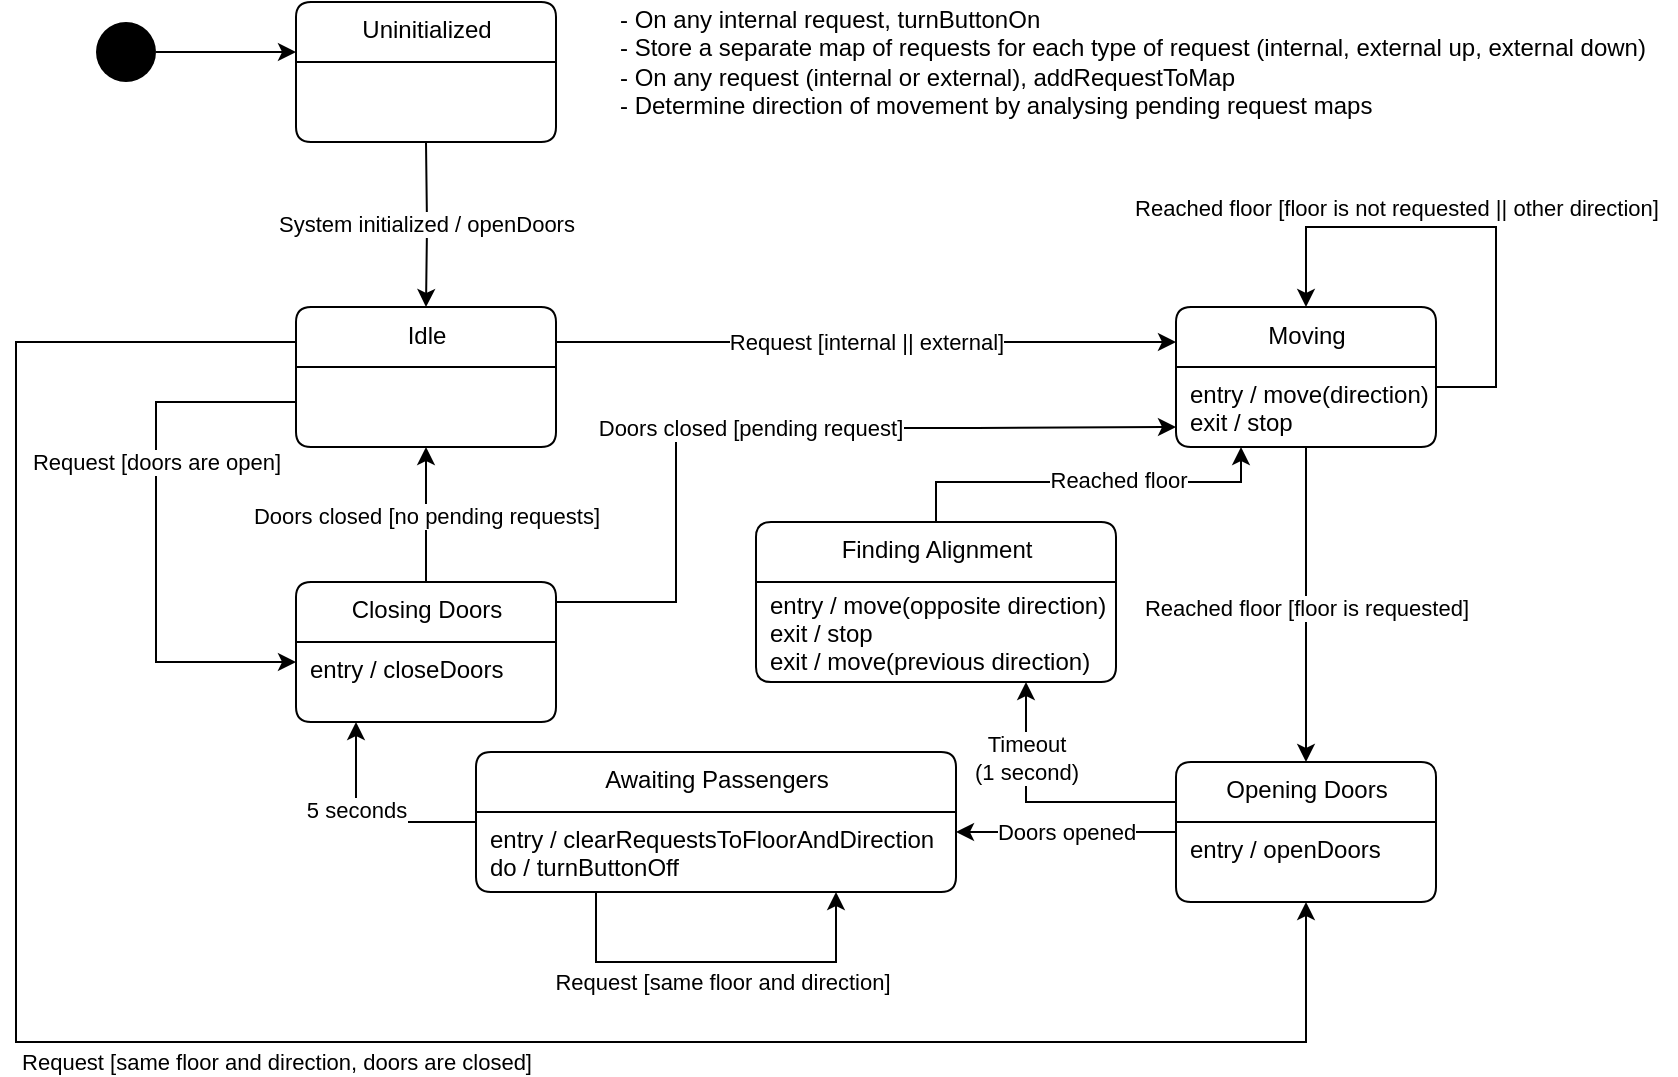 <mxfile>
    <diagram id="oifts4adpvqHhOhjiGYB" name="Page-1">
        <mxGraphModel dx="765" dy="386" grid="1" gridSize="10" guides="1" tooltips="1" connect="1" arrows="1" fold="1" page="1" pageScale="1" pageWidth="850" pageHeight="1100" background="#FFFFFF" math="0" shadow="0">
            <root>
                <mxCell id="0"/>
                <mxCell id="1" parent="0"/>
                <mxCell id="15" style="edgeStyle=orthogonalEdgeStyle;rounded=0;orthogonalLoop=1;jettySize=auto;html=1;entryX=0;entryY=0.5;entryDx=0;entryDy=0;" parent="1" source="7" edge="1">
                    <mxGeometry relative="1" as="geometry">
                        <mxPoint x="160" y="65" as="targetPoint"/>
                    </mxGeometry>
                </mxCell>
                <mxCell id="7" value="" style="ellipse;fillColor=#000000;strokeColor=none;" parent="1" vertex="1">
                    <mxGeometry x="60" y="50" width="30" height="30" as="geometry"/>
                </mxCell>
                <mxCell id="11" value="Reached floor [floor is requested]" style="edgeStyle=orthogonalEdgeStyle;rounded=0;orthogonalLoop=1;jettySize=auto;html=1;entryX=0.5;entryY=0;entryDx=0;entryDy=0;exitX=0.5;exitY=1;exitDx=0;exitDy=0;" parent="1" source="17" target="26" edge="1">
                    <mxGeometry x="0.015" relative="1" as="geometry">
                        <mxPoint x="555" y="312.5" as="sourcePoint"/>
                        <mxPoint x="235" y="255" as="targetPoint"/>
                        <Array as="points">
                            <mxPoint x="665" y="290"/>
                            <mxPoint x="665" y="290"/>
                        </Array>
                        <mxPoint as="offset"/>
                    </mxGeometry>
                </mxCell>
                <mxCell id="18" value="Request [internal || external]" style="edgeStyle=orthogonalEdgeStyle;rounded=0;orthogonalLoop=1;jettySize=auto;html=1;entryX=0;entryY=0.25;entryDx=0;entryDy=0;exitX=1;exitY=0.25;exitDx=0;exitDy=0;" parent="1" source="13" target="16" edge="1">
                    <mxGeometry relative="1" as="geometry">
                        <mxPoint x="470" y="220" as="targetPoint"/>
                        <Array as="points"/>
                    </mxGeometry>
                </mxCell>
                <mxCell id="49" style="edgeStyle=orthogonalEdgeStyle;rounded=0;orthogonalLoop=1;jettySize=auto;html=1;entryX=0;entryY=0.25;entryDx=0;entryDy=0;" parent="1" source="13" target="25" edge="1">
                    <mxGeometry relative="1" as="geometry">
                        <Array as="points">
                            <mxPoint x="90" y="240"/>
                            <mxPoint x="90" y="370"/>
                        </Array>
                    </mxGeometry>
                </mxCell>
                <mxCell id="50" value="Request [doors are open]" style="edgeLabel;html=1;align=center;verticalAlign=middle;resizable=0;points=[];" parent="49" vertex="1" connectable="0">
                    <mxGeometry x="-0.152" y="1" relative="1" as="geometry">
                        <mxPoint x="-1" y="-15" as="offset"/>
                    </mxGeometry>
                </mxCell>
                <mxCell id="51" style="edgeStyle=orthogonalEdgeStyle;rounded=0;orthogonalLoop=1;jettySize=auto;html=1;entryX=0.5;entryY=1;entryDx=0;entryDy=0;" parent="1" source="13" target="27" edge="1">
                    <mxGeometry relative="1" as="geometry">
                        <Array as="points">
                            <mxPoint x="20" y="210"/>
                            <mxPoint x="20" y="560"/>
                            <mxPoint x="665" y="560"/>
                        </Array>
                    </mxGeometry>
                </mxCell>
                <mxCell id="52" value="Request [same floor and direction, doors are closed]" style="edgeLabel;html=1;align=center;verticalAlign=middle;resizable=0;points=[];" parent="51" vertex="1" connectable="0">
                    <mxGeometry x="-0.393" y="2" relative="1" as="geometry">
                        <mxPoint x="128" y="134" as="offset"/>
                    </mxGeometry>
                </mxCell>
                <mxCell id="13" value="Idle" style="swimlane;fontStyle=0;align=center;verticalAlign=top;childLayout=stackLayout;horizontal=1;startSize=30;horizontalStack=0;resizeParent=1;resizeParentMax=0;resizeLast=0;collapsible=0;marginBottom=0;html=1;rounded=1;absoluteArcSize=1;arcSize=15;glass=0;backgroundOutline=0;" parent="1" vertex="1">
                    <mxGeometry x="160" y="192.5" width="130" height="70" as="geometry"/>
                </mxCell>
                <mxCell id="16" value="Moving" style="swimlane;fontStyle=0;align=center;verticalAlign=top;childLayout=stackLayout;horizontal=1;startSize=30;horizontalStack=0;resizeParent=1;resizeParentMax=0;resizeLast=0;collapsible=0;marginBottom=0;html=1;rounded=1;absoluteArcSize=1;arcSize=15;glass=0;backgroundOutline=0;" parent="1" vertex="1">
                    <mxGeometry x="600" y="192.5" width="130" height="70" as="geometry"/>
                </mxCell>
                <mxCell id="22" value="Reached floor [floor is not requested || other direction]" style="edgeStyle=orthogonalEdgeStyle;rounded=0;orthogonalLoop=1;jettySize=auto;html=1;entryX=0.5;entryY=0;entryDx=0;entryDy=0;" parent="16" source="17" target="16" edge="1">
                    <mxGeometry x="0.306" y="-10" relative="1" as="geometry">
                        <Array as="points">
                            <mxPoint x="160" y="40"/>
                            <mxPoint x="160" y="-40"/>
                            <mxPoint x="65" y="-40"/>
                        </Array>
                        <mxPoint as="offset"/>
                    </mxGeometry>
                </mxCell>
                <mxCell id="17" value="entry / move(direction)&#10;exit / stop" style="fillColor=none;strokeColor=none;align=left;verticalAlign=middle;spacingLeft=5;" parent="16" vertex="1">
                    <mxGeometry y="30" width="130" height="40" as="geometry"/>
                </mxCell>
                <mxCell id="33" value="Doors closed [no pending requests]" style="edgeStyle=orthogonalEdgeStyle;rounded=0;orthogonalLoop=1;jettySize=auto;html=1;entryX=0.5;entryY=1;entryDx=0;entryDy=0;" parent="1" source="24" edge="1">
                    <mxGeometry relative="1" as="geometry">
                        <mxPoint x="225" y="262.5" as="targetPoint"/>
                    </mxGeometry>
                </mxCell>
                <mxCell id="37" value="Doors closed [pending request]" style="edgeStyle=orthogonalEdgeStyle;rounded=0;orthogonalLoop=1;jettySize=auto;html=1;entryX=0;entryY=0.75;entryDx=0;entryDy=0;" parent="1" source="24" target="17" edge="1">
                    <mxGeometry x="-0.076" relative="1" as="geometry">
                        <mxPoint x="500" y="270" as="targetPoint"/>
                        <Array as="points">
                            <mxPoint x="350" y="340"/>
                            <mxPoint x="350" y="253"/>
                            <mxPoint x="500" y="253"/>
                        </Array>
                        <mxPoint as="offset"/>
                    </mxGeometry>
                </mxCell>
                <mxCell id="24" value="Closing Doors" style="swimlane;fontStyle=0;align=center;verticalAlign=top;childLayout=stackLayout;horizontal=1;startSize=30;horizontalStack=0;resizeParent=1;resizeParentMax=0;resizeLast=0;collapsible=0;marginBottom=0;html=1;rounded=1;absoluteArcSize=1;arcSize=15;glass=0;backgroundOutline=0;" parent="1" vertex="1">
                    <mxGeometry x="160" y="330" width="130" height="70" as="geometry"/>
                </mxCell>
                <mxCell id="25" value="entry / closeDoors&#10;" style="fillColor=none;strokeColor=none;align=left;verticalAlign=middle;spacingLeft=5;" parent="24" vertex="1">
                    <mxGeometry y="30" width="130" height="40" as="geometry"/>
                </mxCell>
                <mxCell id="31" value="Doors opened" style="edgeStyle=orthogonalEdgeStyle;rounded=0;orthogonalLoop=1;jettySize=auto;html=1;entryX=1;entryY=0.25;entryDx=0;entryDy=0;" parent="1" source="26" target="29" edge="1">
                    <mxGeometry relative="1" as="geometry"/>
                </mxCell>
                <mxCell id="57" value="Timeout&lt;br&gt;(1 second)" style="edgeStyle=orthogonalEdgeStyle;rounded=0;orthogonalLoop=1;jettySize=auto;html=1;exitX=0;exitY=0.25;exitDx=0;exitDy=0;entryX=0.75;entryY=1;entryDx=0;entryDy=0;" edge="1" parent="1" source="26" target="55">
                    <mxGeometry x="0.458" relative="1" as="geometry">
                        <Array as="points">
                            <mxPoint x="600" y="440"/>
                            <mxPoint x="525" y="440"/>
                        </Array>
                        <mxPoint as="offset"/>
                    </mxGeometry>
                </mxCell>
                <mxCell id="26" value="Opening Doors" style="swimlane;fontStyle=0;align=center;verticalAlign=top;childLayout=stackLayout;horizontal=1;startSize=30;horizontalStack=0;resizeParent=1;resizeParentMax=0;resizeLast=0;collapsible=0;marginBottom=0;html=1;rounded=1;absoluteArcSize=1;arcSize=15;glass=0;backgroundOutline=0;" parent="1" vertex="1">
                    <mxGeometry x="600" y="420" width="130" height="70" as="geometry"/>
                </mxCell>
                <mxCell id="27" value="entry / openDoors&#10;" style="fillColor=none;strokeColor=none;align=left;verticalAlign=middle;spacingLeft=5;" parent="26" vertex="1">
                    <mxGeometry y="30" width="130" height="40" as="geometry"/>
                </mxCell>
                <mxCell id="32" value="5 seconds" style="edgeStyle=orthogonalEdgeStyle;rounded=0;orthogonalLoop=1;jettySize=auto;html=1;" parent="1" source="28" edge="1">
                    <mxGeometry x="0.2" relative="1" as="geometry">
                        <Array as="points">
                            <mxPoint x="190" y="450"/>
                            <mxPoint x="190" y="400"/>
                        </Array>
                        <mxPoint as="offset"/>
                        <mxPoint x="190" y="400" as="targetPoint"/>
                    </mxGeometry>
                </mxCell>
                <mxCell id="28" value="Awaiting Passengers" style="swimlane;fontStyle=0;align=center;verticalAlign=top;childLayout=stackLayout;horizontal=1;startSize=30;horizontalStack=0;resizeParent=1;resizeParentMax=0;resizeLast=0;collapsible=0;marginBottom=0;html=1;rounded=1;absoluteArcSize=1;arcSize=15;glass=0;backgroundOutline=0;" parent="1" vertex="1">
                    <mxGeometry x="250" y="415" width="240" height="70" as="geometry"/>
                </mxCell>
                <mxCell id="29" value="entry / clearRequestsToFloorAndDirection&#10;do / turnButtonOff" style="fillColor=none;strokeColor=none;align=left;verticalAlign=middle;spacingLeft=5;" parent="28" vertex="1">
                    <mxGeometry y="30" width="240" height="40" as="geometry"/>
                </mxCell>
                <mxCell id="47" style="edgeStyle=orthogonalEdgeStyle;rounded=0;orthogonalLoop=1;jettySize=auto;html=1;entryX=0.75;entryY=1;entryDx=0;entryDy=0;exitX=0.25;exitY=1;exitDx=0;exitDy=0;" parent="28" source="29" target="28" edge="1">
                    <mxGeometry relative="1" as="geometry">
                        <Array as="points">
                            <mxPoint x="60" y="105"/>
                            <mxPoint x="180" y="105"/>
                        </Array>
                    </mxGeometry>
                </mxCell>
                <mxCell id="48" value="Request [same floor and direction]" style="edgeLabel;html=1;align=center;verticalAlign=middle;resizable=0;points=[];" parent="47" vertex="1" connectable="0">
                    <mxGeometry x="0.116" y="-2" relative="1" as="geometry">
                        <mxPoint x="-8" y="8" as="offset"/>
                    </mxGeometry>
                </mxCell>
                <mxCell id="44" value="Uninitialized" style="swimlane;fontStyle=0;align=center;verticalAlign=top;childLayout=stackLayout;horizontal=1;startSize=30;horizontalStack=0;resizeParent=1;resizeParentMax=0;resizeLast=0;collapsible=0;marginBottom=0;html=1;rounded=1;absoluteArcSize=1;arcSize=15;glass=0;backgroundOutline=0;" parent="1" vertex="1">
                    <mxGeometry x="160" y="40" width="130" height="70" as="geometry"/>
                </mxCell>
                <mxCell id="46" value="System initialized / openDoors" style="edgeStyle=orthogonalEdgeStyle;rounded=0;orthogonalLoop=1;jettySize=auto;html=1;entryX=0.5;entryY=0;entryDx=0;entryDy=0;" parent="1" target="13" edge="1">
                    <mxGeometry relative="1" as="geometry">
                        <mxPoint x="225" y="110.0" as="sourcePoint"/>
                    </mxGeometry>
                </mxCell>
                <mxCell id="53" value="- On any internal&amp;nbsp;request, turnButtonOn&lt;br&gt;- Store a separate map of requests for each type of request (internal, external up, external down)&lt;br&gt;- On any request (internal or external), addRequestToMap&lt;br&gt;&lt;div&gt;&lt;span&gt;- Determine direction of movement by analysing pending request maps&lt;/span&gt;&lt;/div&gt;" style="text;html=1;align=left;verticalAlign=middle;resizable=0;points=[];autosize=1;strokeColor=none;" parent="1" vertex="1">
                    <mxGeometry x="320" y="40" width="530" height="60" as="geometry"/>
                </mxCell>
                <mxCell id="58" style="edgeStyle=orthogonalEdgeStyle;rounded=0;orthogonalLoop=1;jettySize=auto;html=1;entryX=0.25;entryY=1;entryDx=0;entryDy=0;" edge="1" parent="1" source="54" target="17">
                    <mxGeometry relative="1" as="geometry">
                        <Array as="points">
                            <mxPoint x="480" y="280"/>
                            <mxPoint x="633" y="280"/>
                        </Array>
                    </mxGeometry>
                </mxCell>
                <mxCell id="59" value="Reached floor" style="edgeLabel;html=1;align=center;verticalAlign=middle;resizable=0;points=[];" vertex="1" connectable="0" parent="58">
                    <mxGeometry x="0.164" y="1" relative="1" as="geometry">
                        <mxPoint as="offset"/>
                    </mxGeometry>
                </mxCell>
                <mxCell id="54" value="Finding Alignment" style="swimlane;fontStyle=0;align=center;verticalAlign=top;childLayout=stackLayout;horizontal=1;startSize=30;horizontalStack=0;resizeParent=1;resizeParentMax=0;resizeLast=0;collapsible=0;marginBottom=0;html=1;rounded=1;absoluteArcSize=1;arcSize=15;glass=0;backgroundOutline=0;" vertex="1" parent="1">
                    <mxGeometry x="390" y="300" width="180" height="80" as="geometry"/>
                </mxCell>
                <mxCell id="55" value="entry / move(opposite direction)&#10;exit / stop&#10;exit / move(previous direction)" style="fillColor=none;strokeColor=none;align=left;verticalAlign=middle;spacingLeft=5;" vertex="1" parent="54">
                    <mxGeometry y="30" width="180" height="50" as="geometry"/>
                </mxCell>
            </root>
        </mxGraphModel>
    </diagram>
</mxfile>